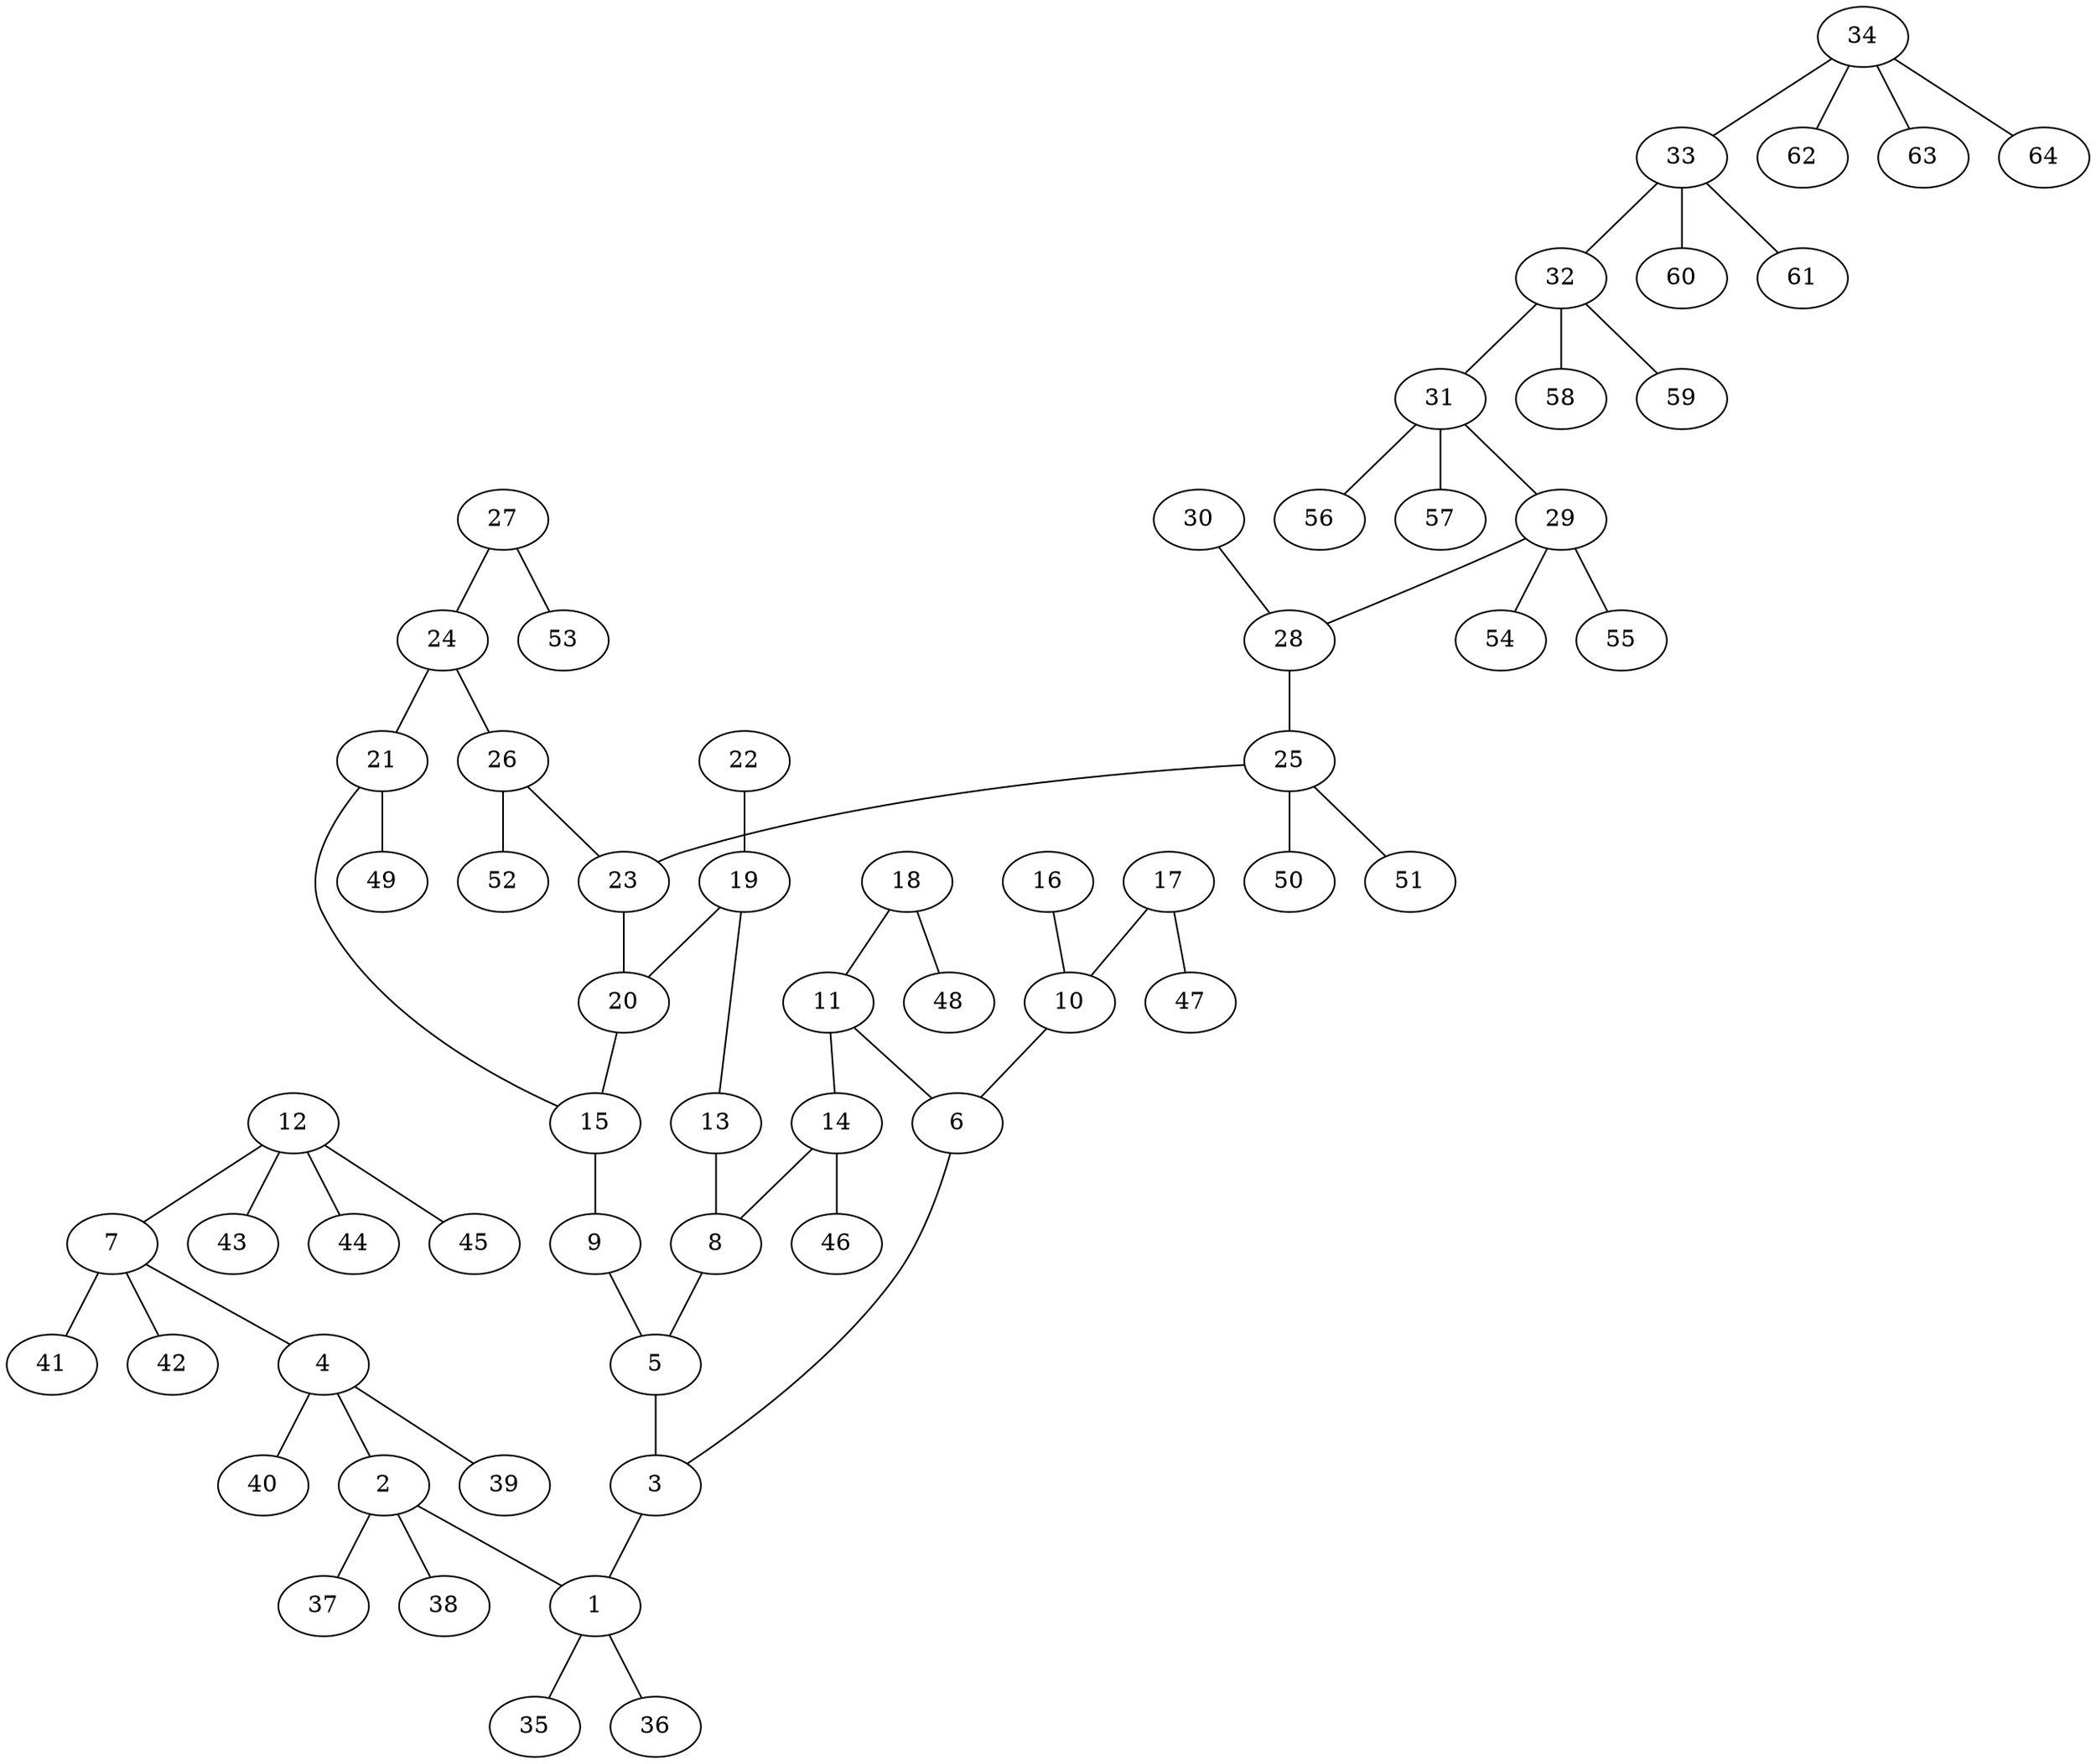graph molecule_621 {
	1	 [chem=C];
	35	 [chem=H];
	1 -- 35	 [valence=1];
	36	 [chem=H];
	1 -- 36	 [valence=1];
	2	 [chem=C];
	2 -- 1	 [valence=1];
	37	 [chem=H];
	2 -- 37	 [valence=1];
	38	 [chem=H];
	2 -- 38	 [valence=1];
	3	 [chem=C];
	3 -- 1	 [valence=1];
	4	 [chem=C];
	4 -- 2	 [valence=1];
	39	 [chem=H];
	4 -- 39	 [valence=1];
	40	 [chem=H];
	4 -- 40	 [valence=1];
	5	 [chem=C];
	5 -- 3	 [valence=2];
	6	 [chem=C];
	6 -- 3	 [valence=1];
	7	 [chem=C];
	7 -- 4	 [valence=1];
	41	 [chem=H];
	7 -- 41	 [valence=1];
	42	 [chem=H];
	7 -- 42	 [valence=1];
	8	 [chem=C];
	8 -- 5	 [valence=1];
	9	 [chem=O];
	9 -- 5	 [valence=1];
	10	 [chem=C];
	10 -- 6	 [valence=1];
	11	 [chem=C];
	11 -- 6	 [valence=2];
	14	 [chem=C];
	11 -- 14	 [valence=1];
	12	 [chem=C];
	12 -- 7	 [valence=1];
	43	 [chem=H];
	12 -- 43	 [valence=1];
	44	 [chem=H];
	12 -- 44	 [valence=1];
	45	 [chem=H];
	12 -- 45	 [valence=1];
	13	 [chem=O];
	13 -- 8	 [valence=1];
	14 -- 8	 [valence=2];
	46	 [chem=H];
	14 -- 46	 [valence=1];
	15	 [chem=C];
	15 -- 9	 [valence=1];
	16	 [chem=O];
	16 -- 10	 [valence=2];
	17	 [chem=O];
	17 -- 10	 [valence=1];
	47	 [chem=H];
	17 -- 47	 [valence=1];
	18	 [chem=O];
	18 -- 11	 [valence=1];
	48	 [chem=H];
	18 -- 48	 [valence=1];
	19	 [chem=C];
	19 -- 13	 [valence=1];
	20	 [chem=C];
	19 -- 20	 [valence=1];
	20 -- 15	 [valence=2];
	21	 [chem=C];
	21 -- 15	 [valence=1];
	49	 [chem=H];
	21 -- 49	 [valence=1];
	22	 [chem=O];
	22 -- 19	 [valence=2];
	23	 [chem=C];
	23 -- 20	 [valence=1];
	24	 [chem=C];
	24 -- 21	 [valence=2];
	26	 [chem=C];
	24 -- 26	 [valence=1];
	25	 [chem=C];
	25 -- 23	 [valence=1];
	50	 [chem=H];
	25 -- 50	 [valence=1];
	51	 [chem=H];
	25 -- 51	 [valence=1];
	26 -- 23	 [valence=2];
	52	 [chem=H];
	26 -- 52	 [valence=1];
	27	 [chem=O];
	27 -- 24	 [valence=1];
	53	 [chem=H];
	27 -- 53	 [valence=1];
	28	 [chem=C];
	28 -- 25	 [valence=1];
	29	 [chem=C];
	29 -- 28	 [valence=1];
	54	 [chem=H];
	29 -- 54	 [valence=1];
	55	 [chem=H];
	29 -- 55	 [valence=1];
	30	 [chem=O];
	30 -- 28	 [valence=2];
	31	 [chem=C];
	31 -- 29	 [valence=1];
	56	 [chem=H];
	31 -- 56	 [valence=1];
	57	 [chem=H];
	31 -- 57	 [valence=1];
	32	 [chem=C];
	32 -- 31	 [valence=1];
	58	 [chem=H];
	32 -- 58	 [valence=1];
	59	 [chem=H];
	32 -- 59	 [valence=1];
	33	 [chem=C];
	33 -- 32	 [valence=1];
	60	 [chem=H];
	33 -- 60	 [valence=1];
	61	 [chem=H];
	33 -- 61	 [valence=1];
	34	 [chem=C];
	34 -- 33	 [valence=1];
	62	 [chem=H];
	34 -- 62	 [valence=1];
	63	 [chem=H];
	34 -- 63	 [valence=1];
	64	 [chem=H];
	34 -- 64	 [valence=1];
}
